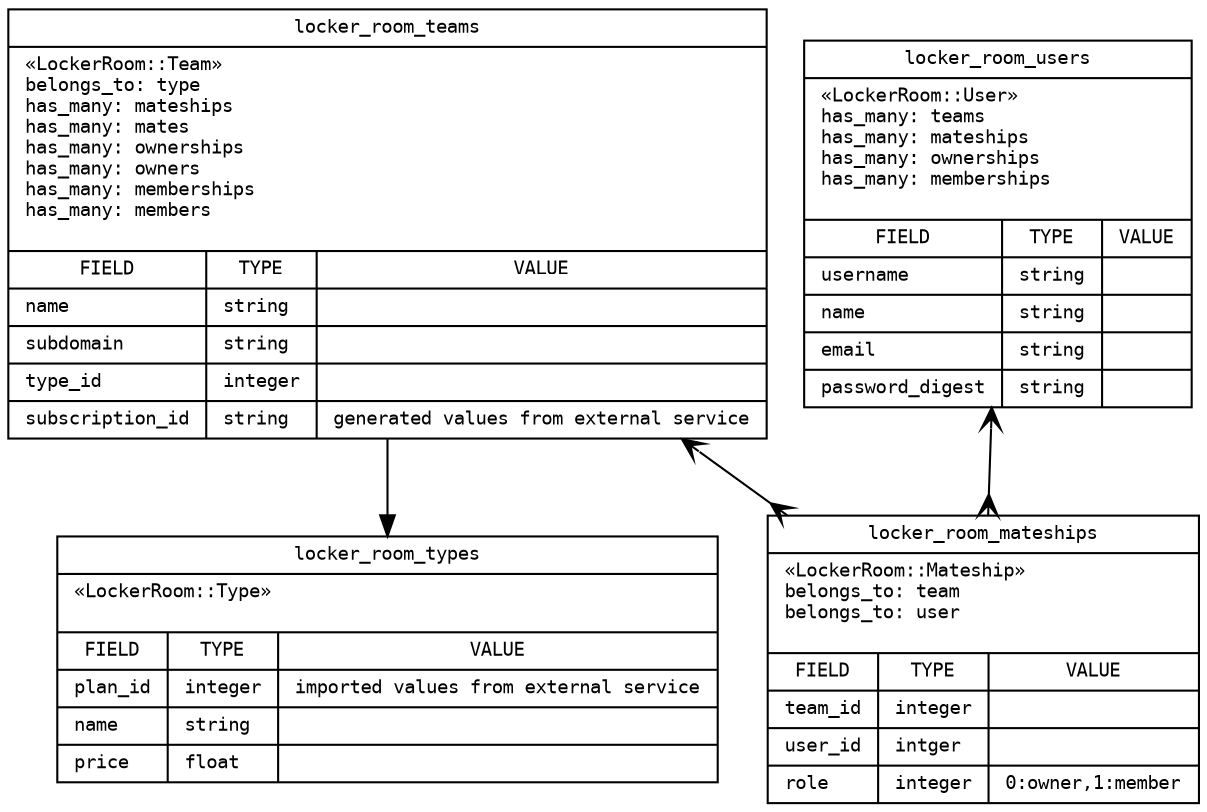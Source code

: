 digraph LockerRoom {
  /**
   * Style
   *
   */

  graph [fontname = "DejaVuSansMono" fontsize = 9];
  node  [fontname = "DejaVuSansMono" fontsize = 9];
  edge  [fontname = "DejaVuSansMono" fontsize = 9];

  /**
   * Node
   *
   */

  node [ // object
    shape   = record
    rankdir = LR
  ]

  Team [
    label = "{locker_room_teams|\«LockerRoom::Team\»\lbelongs_to: type\lhas_many: mateships\lhas_many: mates\lhas_many: ownerships\lhas_many: owners\lhas_many: memberships\lhas_many: members\l\n|{ \
      {FIELD|name\l|subdomain\l|type_id\l|subscription_id\l}| \
      {TYPE|string\l|string\l|integer\l|string\l}| \
      {VALUE|\r|\r|\r|generated values from external service\r} \
    }}"
  ]

  User [
  label = "{locker_room_users|\«LockerRoom::User\»\lhas_many: teams\lhas_many: mateships\lhas_many: ownerships\lhas_many: memberships\l\n|{ \
      {FIELD|username\l|name\l|email\l|password_digest\l}| \
      {TYPE|string\l|string\l|string\l|string\l}| \
      {VALUE|\r|\r|\r|\r} \
    }}"
  ]

  Mateship [
    label = "{locker_room_mateships|\«LockerRoom::Mateship\»\lbelongs_to: team\lbelongs_to: user\l\n|{ \
      {FIELD|team_id\l|user_id\l|role\l}| \
      {TYPE|integer\l|intger\l|integer\l}| \
      {VALUE|\r|\r|0:owner,1:member\r} \
    }}"
  ]

  Type [
    label = "{locker_room_types|\«LockerRoom::Type\»\l\n|{ \
      {FIELD|plan_id\l|name\l|price\l}| \
      {TYPE|integer\l|string\l|float\l}| \
      {VALUE|imported values from external service\r|\r|\r} \
    }}"
  ]

  edge [ // table
    shape   = record
    rankdir = LR
  ]


  /**
   * Relation
   *
   */

  edge [ // belongs_to -> has_many
    arrowhead = vee
    arrowtail = crow
    headlabel = ""
    taillabel = ""
    dir       = both
  ]

  Mateship -> Team
  Mateship -> User

  edge [ // belongs_to -> has_one
    arrowhead = vee
    arrowtail = none
    headlabel = ""
    taillabel = ""
    dir       = both
  ]


  edge [ // belongs_to
    arrowhead = normal
    arrowtail = none
    headlabel = ""
    taillabel = ""
    dir       = both
  ]

  Team -> Type

  edge [ // has_and_belongs_to_many
    arrowhead = crow
    arrowtail = vee
    headlabel = ""
    taillabel = ""
    dir       = both
  ]


  /**
   * Layout
   *
   */

  {rank=same; Mateship;Type;};
  {rank=same; User;Team;};
}
